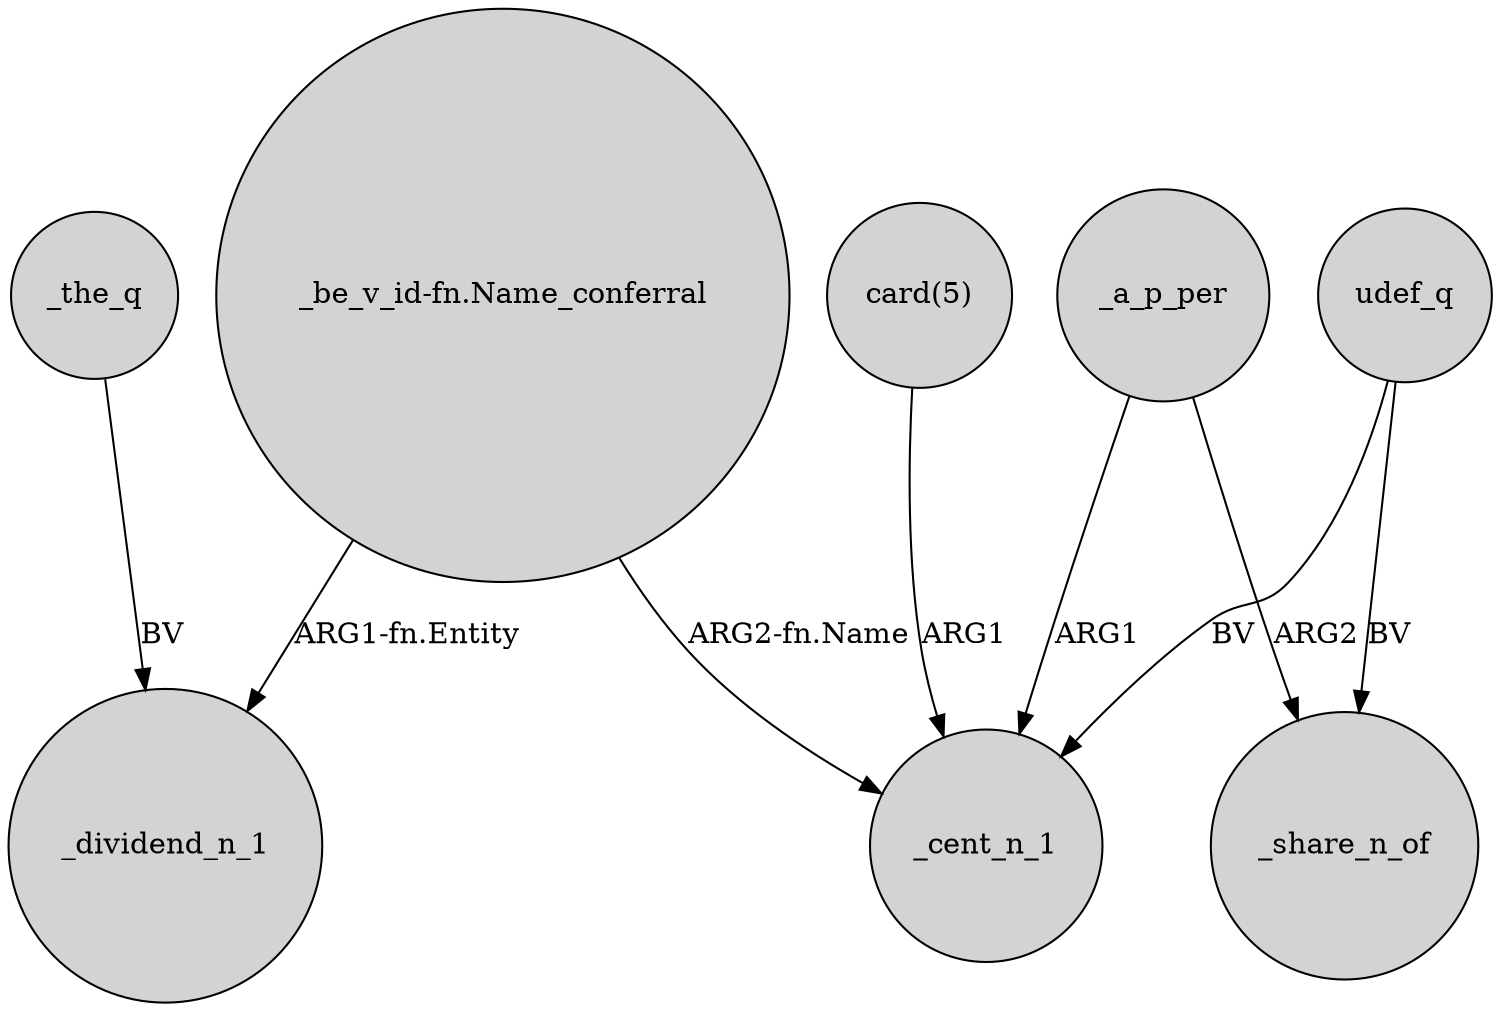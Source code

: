 digraph {
	node [shape=circle style=filled]
	"_be_v_id-fn.Name_conferral" -> _dividend_n_1 [label="ARG1-fn.Entity"]
	_a_p_per -> _share_n_of [label=ARG2]
	udef_q -> _share_n_of [label=BV]
	_the_q -> _dividend_n_1 [label=BV]
	udef_q -> _cent_n_1 [label=BV]
	_a_p_per -> _cent_n_1 [label=ARG1]
	"_be_v_id-fn.Name_conferral" -> _cent_n_1 [label="ARG2-fn.Name"]
	"card(5)" -> _cent_n_1 [label=ARG1]
}
